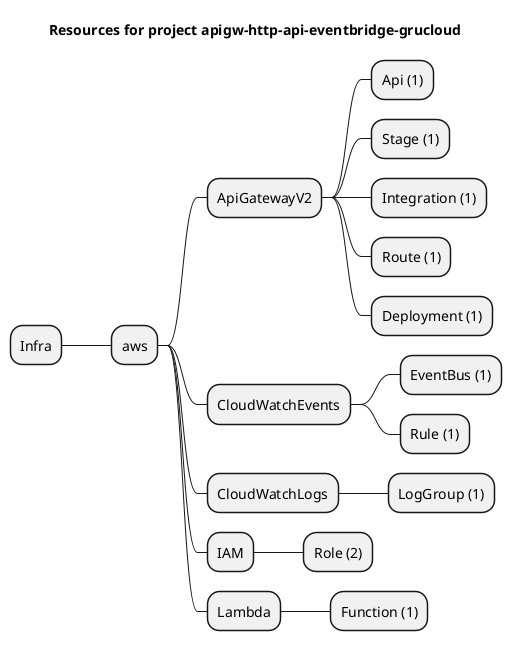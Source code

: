 @startmindmap
title Resources for project apigw-http-api-eventbridge-grucloud
skinparam monochrome true
+ Infra
++ aws
+++ ApiGatewayV2
++++ Api (1)
++++ Stage (1)
++++ Integration (1)
++++ Route (1)
++++ Deployment (1)
+++ CloudWatchEvents
++++ EventBus (1)
++++ Rule (1)
+++ CloudWatchLogs
++++ LogGroup (1)
+++ IAM
++++ Role (2)
+++ Lambda
++++ Function (1)
@endmindmap